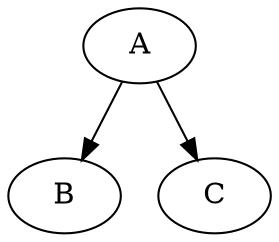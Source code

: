 Digraph G {
"A" [inst = "jne C" , root=true]
"B" [inst = "xor eax, eax"]
"C" [inst = "push ebp"]
"A" -> "B" [childnumber=1]
"A" -> "C" [childnumber=2]
}
